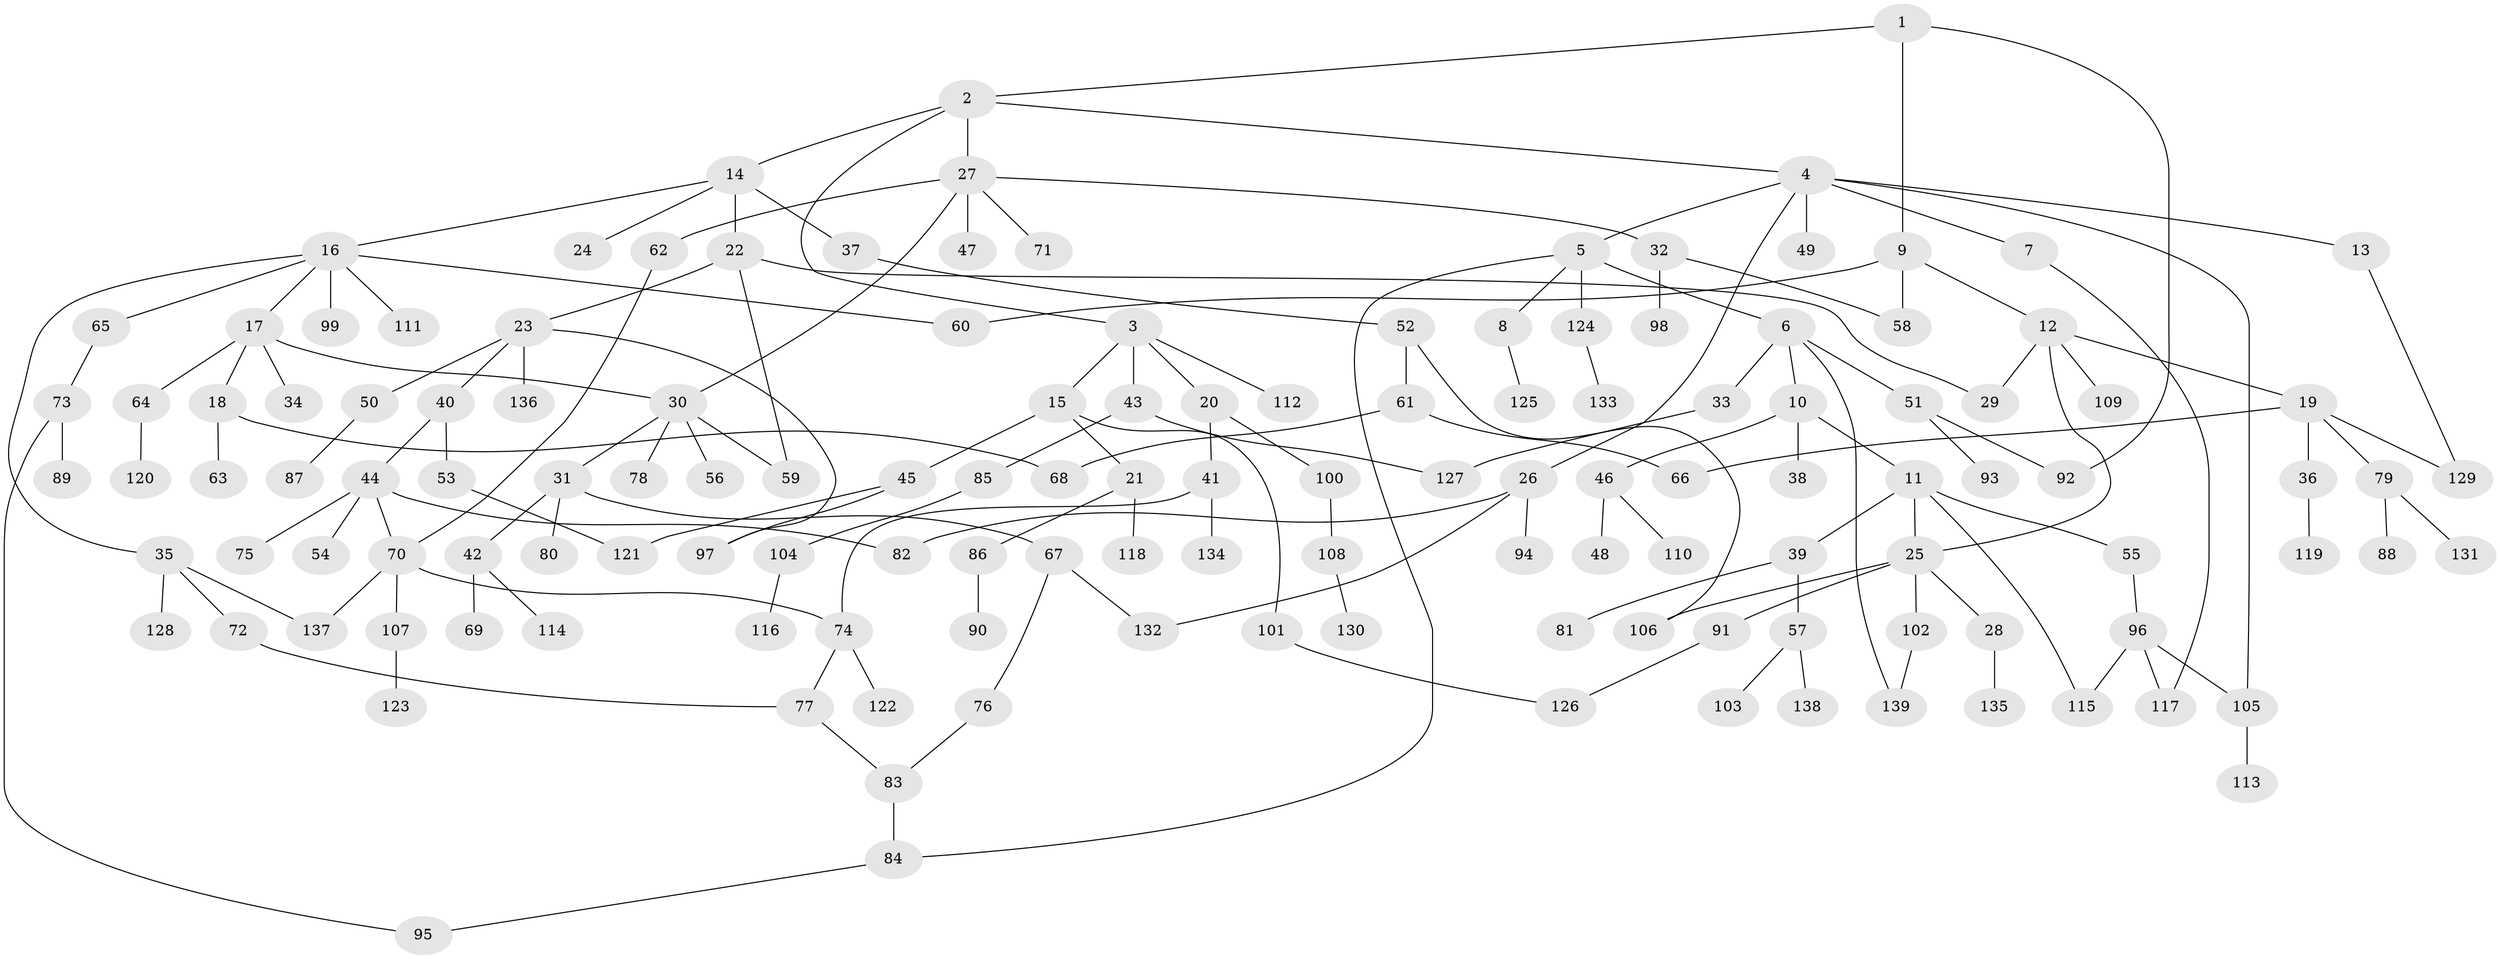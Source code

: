 // coarse degree distribution, {6: 0.02857142857142857, 4: 0.14285714285714285, 5: 0.1, 3: 0.22857142857142856, 2: 0.3142857142857143, 1: 0.18571428571428572}
// Generated by graph-tools (version 1.1) at 2025/36/03/04/25 23:36:10]
// undirected, 139 vertices, 166 edges
graph export_dot {
  node [color=gray90,style=filled];
  1;
  2;
  3;
  4;
  5;
  6;
  7;
  8;
  9;
  10;
  11;
  12;
  13;
  14;
  15;
  16;
  17;
  18;
  19;
  20;
  21;
  22;
  23;
  24;
  25;
  26;
  27;
  28;
  29;
  30;
  31;
  32;
  33;
  34;
  35;
  36;
  37;
  38;
  39;
  40;
  41;
  42;
  43;
  44;
  45;
  46;
  47;
  48;
  49;
  50;
  51;
  52;
  53;
  54;
  55;
  56;
  57;
  58;
  59;
  60;
  61;
  62;
  63;
  64;
  65;
  66;
  67;
  68;
  69;
  70;
  71;
  72;
  73;
  74;
  75;
  76;
  77;
  78;
  79;
  80;
  81;
  82;
  83;
  84;
  85;
  86;
  87;
  88;
  89;
  90;
  91;
  92;
  93;
  94;
  95;
  96;
  97;
  98;
  99;
  100;
  101;
  102;
  103;
  104;
  105;
  106;
  107;
  108;
  109;
  110;
  111;
  112;
  113;
  114;
  115;
  116;
  117;
  118;
  119;
  120;
  121;
  122;
  123;
  124;
  125;
  126;
  127;
  128;
  129;
  130;
  131;
  132;
  133;
  134;
  135;
  136;
  137;
  138;
  139;
  1 -- 2;
  1 -- 9;
  1 -- 92;
  2 -- 3;
  2 -- 4;
  2 -- 14;
  2 -- 27;
  3 -- 15;
  3 -- 20;
  3 -- 43;
  3 -- 112;
  4 -- 5;
  4 -- 7;
  4 -- 13;
  4 -- 26;
  4 -- 49;
  4 -- 105;
  5 -- 6;
  5 -- 8;
  5 -- 124;
  5 -- 84;
  6 -- 10;
  6 -- 33;
  6 -- 51;
  6 -- 139;
  7 -- 117;
  8 -- 125;
  9 -- 12;
  9 -- 58;
  9 -- 60;
  10 -- 11;
  10 -- 38;
  10 -- 46;
  11 -- 39;
  11 -- 55;
  11 -- 115;
  11 -- 25;
  12 -- 19;
  12 -- 25;
  12 -- 109;
  12 -- 29;
  13 -- 129;
  14 -- 16;
  14 -- 22;
  14 -- 24;
  14 -- 37;
  15 -- 21;
  15 -- 45;
  15 -- 101;
  16 -- 17;
  16 -- 35;
  16 -- 65;
  16 -- 99;
  16 -- 111;
  16 -- 60;
  17 -- 18;
  17 -- 34;
  17 -- 64;
  17 -- 30;
  18 -- 63;
  18 -- 68;
  19 -- 36;
  19 -- 66;
  19 -- 79;
  19 -- 129;
  20 -- 41;
  20 -- 100;
  21 -- 86;
  21 -- 118;
  22 -- 23;
  22 -- 29;
  22 -- 59;
  23 -- 40;
  23 -- 50;
  23 -- 136;
  23 -- 97;
  25 -- 28;
  25 -- 91;
  25 -- 102;
  25 -- 106;
  26 -- 82;
  26 -- 94;
  26 -- 132;
  27 -- 30;
  27 -- 32;
  27 -- 47;
  27 -- 62;
  27 -- 71;
  28 -- 135;
  30 -- 31;
  30 -- 56;
  30 -- 59;
  30 -- 78;
  31 -- 42;
  31 -- 67;
  31 -- 80;
  32 -- 98;
  32 -- 58;
  33 -- 127;
  35 -- 72;
  35 -- 128;
  35 -- 137;
  36 -- 119;
  37 -- 52;
  39 -- 57;
  39 -- 81;
  40 -- 44;
  40 -- 53;
  41 -- 134;
  41 -- 74;
  42 -- 69;
  42 -- 114;
  43 -- 85;
  43 -- 127;
  44 -- 54;
  44 -- 75;
  44 -- 70;
  44 -- 82;
  45 -- 97;
  45 -- 121;
  46 -- 48;
  46 -- 110;
  50 -- 87;
  51 -- 92;
  51 -- 93;
  52 -- 61;
  52 -- 106;
  53 -- 121;
  55 -- 96;
  57 -- 103;
  57 -- 138;
  61 -- 66;
  61 -- 68;
  62 -- 70;
  64 -- 120;
  65 -- 73;
  67 -- 76;
  67 -- 132;
  70 -- 74;
  70 -- 107;
  70 -- 137;
  72 -- 77;
  73 -- 89;
  73 -- 95;
  74 -- 77;
  74 -- 122;
  76 -- 83;
  77 -- 83;
  79 -- 88;
  79 -- 131;
  83 -- 84;
  84 -- 95;
  85 -- 104;
  86 -- 90;
  91 -- 126;
  96 -- 105;
  96 -- 115;
  96 -- 117;
  100 -- 108;
  101 -- 126;
  102 -- 139;
  104 -- 116;
  105 -- 113;
  107 -- 123;
  108 -- 130;
  124 -- 133;
}
